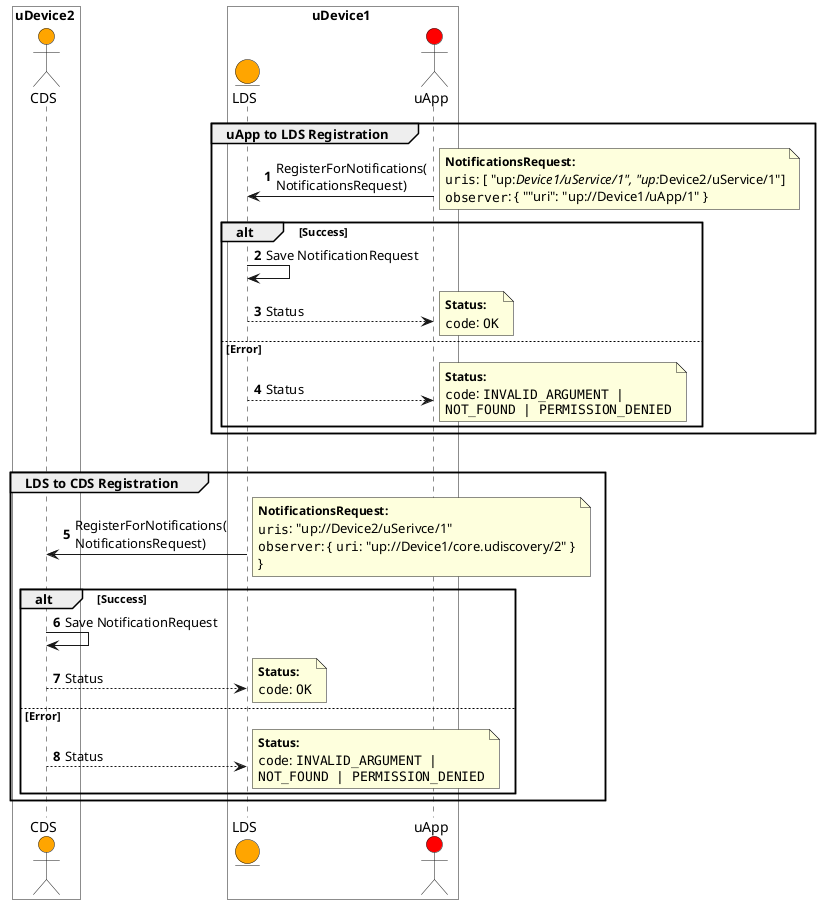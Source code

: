 @startuml
'https://plantuml.com/sequence-diagram

' SPDX-FileCopyrightText: 2023 Contributors to the Eclipse Foundation
'
' See the NOTICE file(s) distributed with this work for additional
' information regarding copyright ownership.
' 
' This program and the accompanying materials are made available under
' the terms of the Apache License Version 2.0 which is available at
' https://www.apache.org/licenses/LICENSE-2.0
'
' SPDX-FileType: SOURCE
' SPDX-License-Identifier: Apache-2.0


autonumber

box uDevice2 #white
    actor CDS #orange
end box
box uDevice1 #white
	entity LDS as DS #orange
	actor uApp #red
endbox
group uApp to LDS Registration
	uApp ->DS: RegisterForNotifications(\nNotificationsRequest)
	note right
		<size:12>**NotificationsRequest:**</size>
		""uris"": [ "up://Device1/uService/1", "up://Device2/uService/1"]
		""observer"": { ""uri": "up://Device1/uApp/1" }
	end note
	alt Success
		DS -> DS: Save NotificationRequest
		DS --> uApp: Status
		note right
			<size:12>**Status:**</size>
			""code"": ""OK""
		end note
	else Error
	 	DS --> uApp: Status
		note right
			<size:12>**Status:**</size>
			""code"": ""INVALID_ARGUMENT |""
			""NOT_FOUND | PERMISSION_DENIED""
		end note
	end alt
end
|||
group LDS to CDS Registration
DS -> CDS: RegisterForNotifications(\nNotificationsRequest)
note right
	<size:12>**NotificationsRequest:**</size>
	""uris"": "up://Device2/uSerivce/1"
	""observer"": { ""uri"": "up://Device1/core.udiscovery/2" }
	}
end note
alt Success
	CDS -> CDS: Save NotificationRequest
	CDS --> DS: Status
	note right
		<size:12>**Status:**</size>
		""code"": ""OK""
	end note
else Error
 	CDS --> DS: Status
	note right
		<size:12>**Status:**</size>
		""code"": ""INVALID_ARGUMENT |""
		""NOT_FOUND | PERMISSION_DENIED""
	end note
end alt
end

@enduml